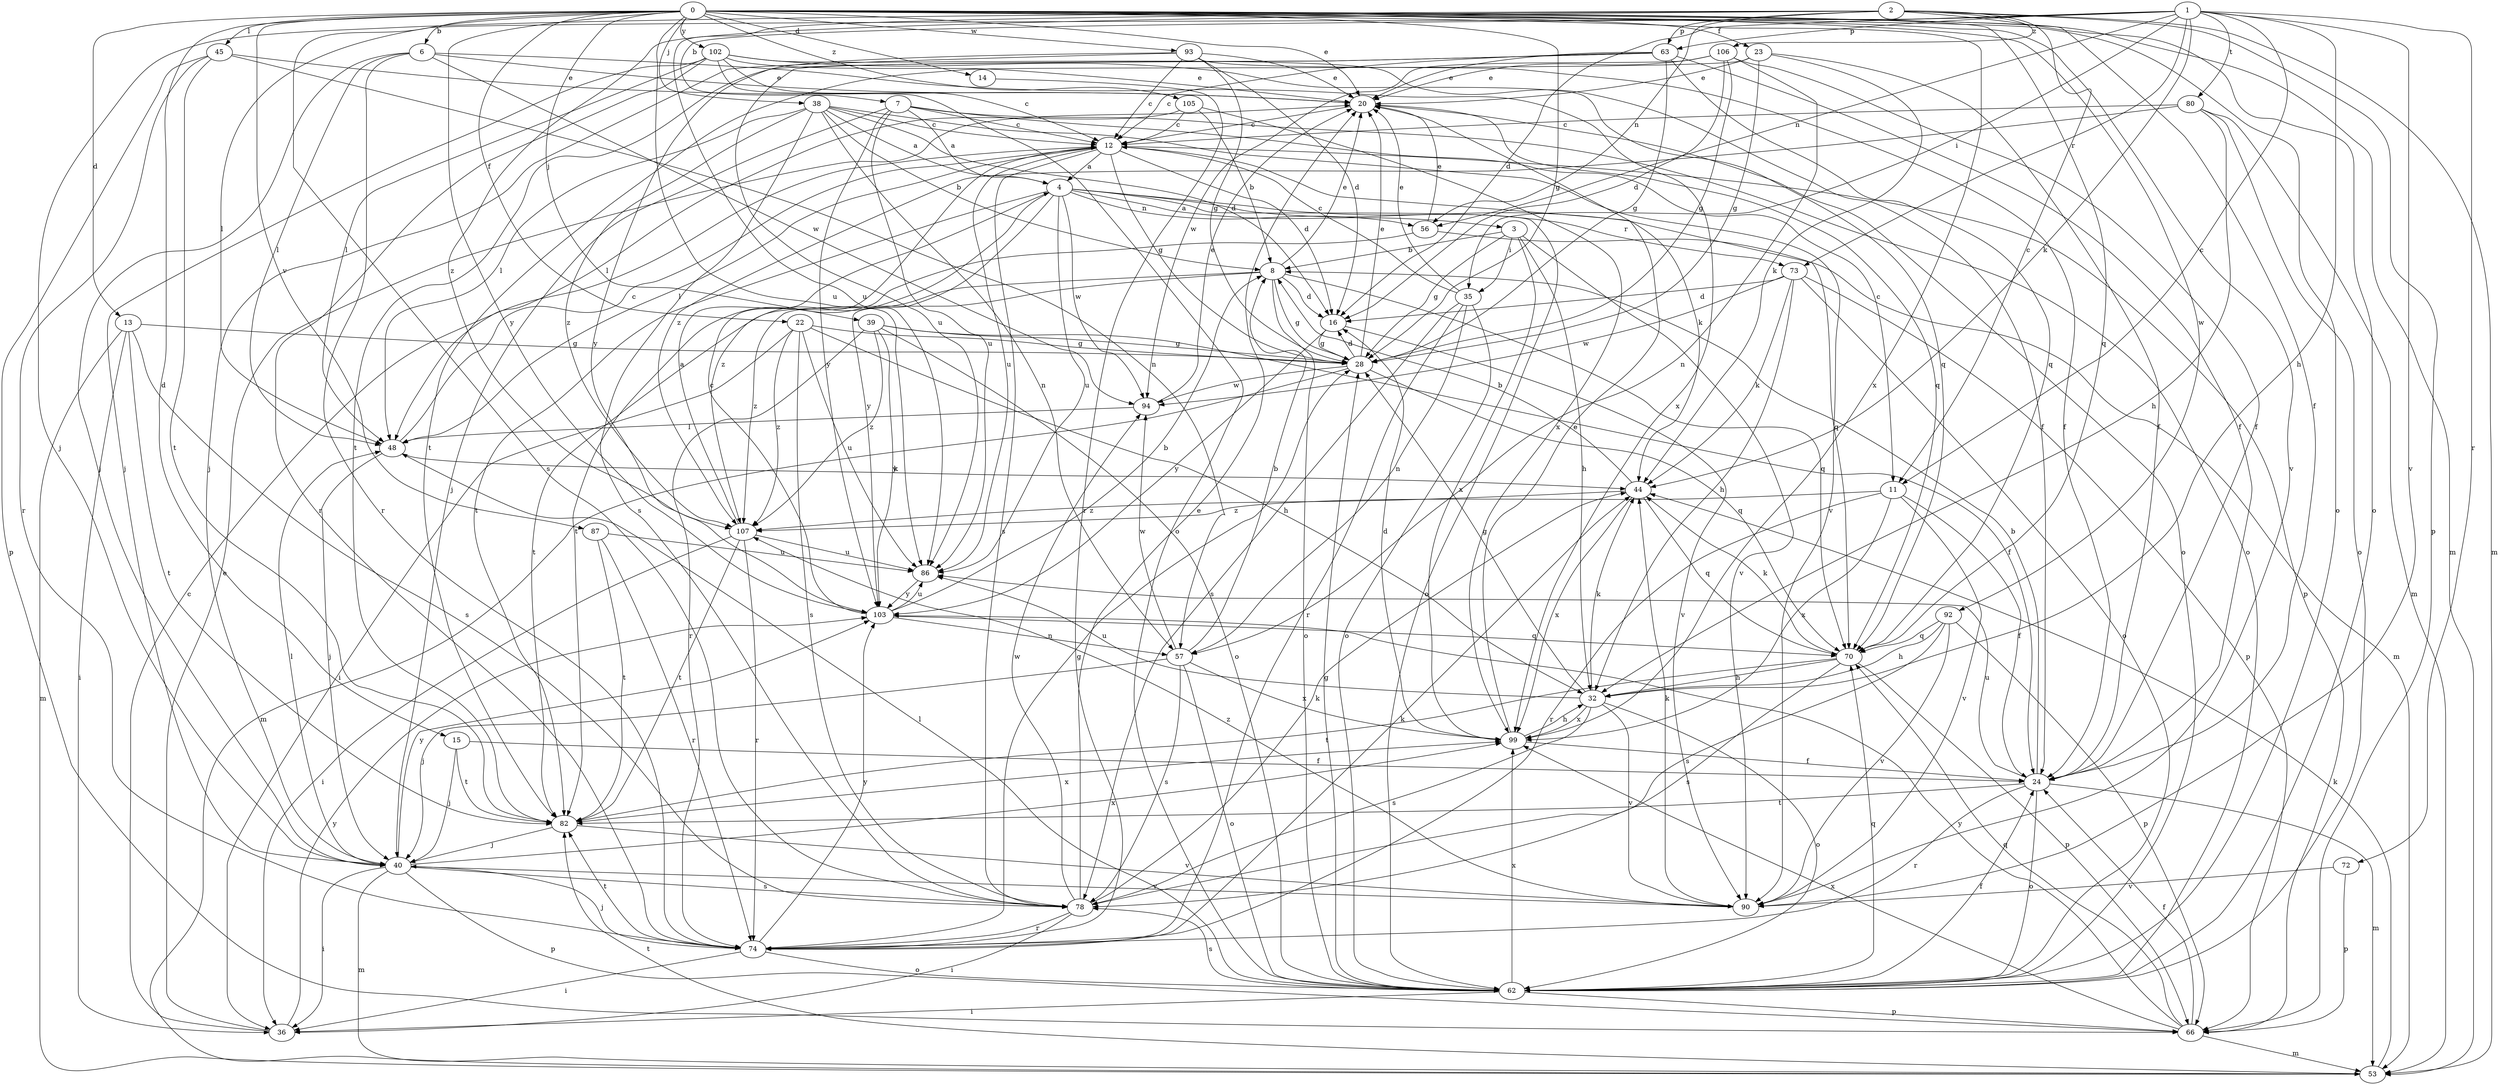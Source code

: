 strict digraph  {
0;
1;
2;
3;
4;
6;
7;
8;
11;
12;
13;
14;
15;
16;
20;
22;
23;
24;
28;
32;
35;
36;
38;
39;
40;
44;
45;
48;
53;
56;
57;
62;
63;
66;
70;
72;
73;
74;
78;
80;
82;
86;
87;
90;
92;
93;
94;
99;
102;
103;
105;
106;
107;
0 -> 6  [label=b];
0 -> 13  [label=d];
0 -> 14  [label=d];
0 -> 15  [label=d];
0 -> 20  [label=e];
0 -> 22  [label=f];
0 -> 23  [label=f];
0 -> 24  [label=f];
0 -> 28  [label=g];
0 -> 38  [label=j];
0 -> 39  [label=j];
0 -> 45  [label=l];
0 -> 53  [label=m];
0 -> 62  [label=o];
0 -> 70  [label=q];
0 -> 78  [label=s];
0 -> 86  [label=u];
0 -> 87  [label=v];
0 -> 90  [label=v];
0 -> 92  [label=w];
0 -> 93  [label=w];
0 -> 99  [label=x];
0 -> 102  [label=y];
0 -> 103  [label=y];
0 -> 105  [label=z];
1 -> 7  [label=b];
1 -> 11  [label=c];
1 -> 16  [label=d];
1 -> 32  [label=h];
1 -> 35  [label=i];
1 -> 44  [label=k];
1 -> 48  [label=l];
1 -> 56  [label=n];
1 -> 63  [label=p];
1 -> 72  [label=r];
1 -> 73  [label=r];
1 -> 80  [label=t];
1 -> 90  [label=v];
2 -> 11  [label=c];
2 -> 40  [label=j];
2 -> 53  [label=m];
2 -> 56  [label=n];
2 -> 62  [label=o];
2 -> 63  [label=p];
2 -> 66  [label=p];
2 -> 86  [label=u];
2 -> 106  [label=z];
2 -> 107  [label=z];
3 -> 8  [label=b];
3 -> 28  [label=g];
3 -> 32  [label=h];
3 -> 35  [label=i];
3 -> 90  [label=v];
3 -> 99  [label=x];
4 -> 3  [label=a];
4 -> 56  [label=n];
4 -> 62  [label=o];
4 -> 70  [label=q];
4 -> 73  [label=r];
4 -> 82  [label=t];
4 -> 86  [label=u];
4 -> 94  [label=w];
4 -> 103  [label=y];
4 -> 107  [label=z];
6 -> 20  [label=e];
6 -> 40  [label=j];
6 -> 48  [label=l];
6 -> 74  [label=r];
6 -> 94  [label=w];
6 -> 99  [label=x];
7 -> 4  [label=a];
7 -> 11  [label=c];
7 -> 12  [label=c];
7 -> 40  [label=j];
7 -> 62  [label=o];
7 -> 86  [label=u];
7 -> 103  [label=y];
8 -> 16  [label=d];
8 -> 20  [label=e];
8 -> 28  [label=g];
8 -> 62  [label=o];
8 -> 70  [label=q];
8 -> 82  [label=t];
8 -> 107  [label=z];
11 -> 24  [label=f];
11 -> 74  [label=r];
11 -> 90  [label=v];
11 -> 99  [label=x];
11 -> 107  [label=z];
12 -> 4  [label=a];
12 -> 16  [label=d];
12 -> 28  [label=g];
12 -> 44  [label=k];
12 -> 48  [label=l];
12 -> 66  [label=p];
12 -> 78  [label=s];
12 -> 86  [label=u];
13 -> 28  [label=g];
13 -> 36  [label=i];
13 -> 53  [label=m];
13 -> 78  [label=s];
13 -> 82  [label=t];
14 -> 74  [label=r];
15 -> 24  [label=f];
15 -> 40  [label=j];
15 -> 82  [label=t];
16 -> 28  [label=g];
16 -> 90  [label=v];
16 -> 103  [label=y];
20 -> 12  [label=c];
20 -> 62  [label=o];
20 -> 70  [label=q];
22 -> 28  [label=g];
22 -> 32  [label=h];
22 -> 36  [label=i];
22 -> 78  [label=s];
22 -> 86  [label=u];
22 -> 107  [label=z];
23 -> 20  [label=e];
23 -> 24  [label=f];
23 -> 28  [label=g];
23 -> 44  [label=k];
23 -> 82  [label=t];
24 -> 8  [label=b];
24 -> 53  [label=m];
24 -> 62  [label=o];
24 -> 74  [label=r];
24 -> 82  [label=t];
24 -> 86  [label=u];
28 -> 16  [label=d];
28 -> 20  [label=e];
28 -> 53  [label=m];
28 -> 70  [label=q];
28 -> 94  [label=w];
32 -> 28  [label=g];
32 -> 44  [label=k];
32 -> 62  [label=o];
32 -> 78  [label=s];
32 -> 86  [label=u];
32 -> 90  [label=v];
32 -> 99  [label=x];
35 -> 12  [label=c];
35 -> 20  [label=e];
35 -> 57  [label=n];
35 -> 62  [label=o];
35 -> 74  [label=r];
35 -> 78  [label=s];
36 -> 12  [label=c];
36 -> 20  [label=e];
36 -> 103  [label=y];
38 -> 4  [label=a];
38 -> 8  [label=b];
38 -> 12  [label=c];
38 -> 16  [label=d];
38 -> 48  [label=l];
38 -> 57  [label=n];
38 -> 78  [label=s];
38 -> 90  [label=v];
38 -> 107  [label=z];
39 -> 24  [label=f];
39 -> 28  [label=g];
39 -> 62  [label=o];
39 -> 74  [label=r];
39 -> 103  [label=y];
39 -> 107  [label=z];
40 -> 36  [label=i];
40 -> 48  [label=l];
40 -> 53  [label=m];
40 -> 66  [label=p];
40 -> 78  [label=s];
40 -> 90  [label=v];
40 -> 99  [label=x];
40 -> 103  [label=y];
44 -> 8  [label=b];
44 -> 70  [label=q];
44 -> 99  [label=x];
44 -> 107  [label=z];
45 -> 20  [label=e];
45 -> 57  [label=n];
45 -> 66  [label=p];
45 -> 74  [label=r];
45 -> 82  [label=t];
48 -> 12  [label=c];
48 -> 40  [label=j];
48 -> 44  [label=k];
53 -> 44  [label=k];
53 -> 82  [label=t];
56 -> 20  [label=e];
56 -> 53  [label=m];
56 -> 82  [label=t];
57 -> 8  [label=b];
57 -> 40  [label=j];
57 -> 62  [label=o];
57 -> 78  [label=s];
57 -> 94  [label=w];
57 -> 99  [label=x];
62 -> 24  [label=f];
62 -> 28  [label=g];
62 -> 36  [label=i];
62 -> 48  [label=l];
62 -> 66  [label=p];
62 -> 70  [label=q];
62 -> 78  [label=s];
62 -> 99  [label=x];
63 -> 12  [label=c];
63 -> 20  [label=e];
63 -> 24  [label=f];
63 -> 28  [label=g];
63 -> 70  [label=q];
63 -> 82  [label=t];
63 -> 86  [label=u];
66 -> 24  [label=f];
66 -> 53  [label=m];
66 -> 70  [label=q];
66 -> 99  [label=x];
66 -> 103  [label=y];
70 -> 32  [label=h];
70 -> 44  [label=k];
70 -> 66  [label=p];
70 -> 78  [label=s];
70 -> 82  [label=t];
72 -> 66  [label=p];
72 -> 90  [label=v];
73 -> 16  [label=d];
73 -> 32  [label=h];
73 -> 44  [label=k];
73 -> 62  [label=o];
73 -> 66  [label=p];
73 -> 94  [label=w];
74 -> 28  [label=g];
74 -> 36  [label=i];
74 -> 40  [label=j];
74 -> 44  [label=k];
74 -> 62  [label=o];
74 -> 82  [label=t];
74 -> 103  [label=y];
78 -> 20  [label=e];
78 -> 36  [label=i];
78 -> 44  [label=k];
78 -> 74  [label=r];
78 -> 94  [label=w];
80 -> 12  [label=c];
80 -> 32  [label=h];
80 -> 53  [label=m];
80 -> 62  [label=o];
80 -> 107  [label=z];
82 -> 40  [label=j];
82 -> 90  [label=v];
82 -> 99  [label=x];
86 -> 103  [label=y];
87 -> 74  [label=r];
87 -> 82  [label=t];
87 -> 86  [label=u];
90 -> 44  [label=k];
90 -> 107  [label=z];
92 -> 32  [label=h];
92 -> 66  [label=p];
92 -> 70  [label=q];
92 -> 78  [label=s];
92 -> 90  [label=v];
93 -> 12  [label=c];
93 -> 16  [label=d];
93 -> 20  [label=e];
93 -> 24  [label=f];
93 -> 28  [label=g];
93 -> 40  [label=j];
93 -> 103  [label=y];
94 -> 20  [label=e];
94 -> 48  [label=l];
99 -> 16  [label=d];
99 -> 20  [label=e];
99 -> 24  [label=f];
99 -> 32  [label=h];
102 -> 12  [label=c];
102 -> 20  [label=e];
102 -> 24  [label=f];
102 -> 40  [label=j];
102 -> 48  [label=l];
102 -> 62  [label=o];
102 -> 70  [label=q];
102 -> 74  [label=r];
103 -> 8  [label=b];
103 -> 12  [label=c];
103 -> 57  [label=n];
103 -> 70  [label=q];
103 -> 86  [label=u];
105 -> 8  [label=b];
105 -> 12  [label=c];
105 -> 48  [label=l];
105 -> 99  [label=x];
106 -> 16  [label=d];
106 -> 20  [label=e];
106 -> 24  [label=f];
106 -> 28  [label=g];
106 -> 57  [label=n];
106 -> 94  [label=w];
107 -> 4  [label=a];
107 -> 36  [label=i];
107 -> 74  [label=r];
107 -> 82  [label=t];
107 -> 86  [label=u];
}
